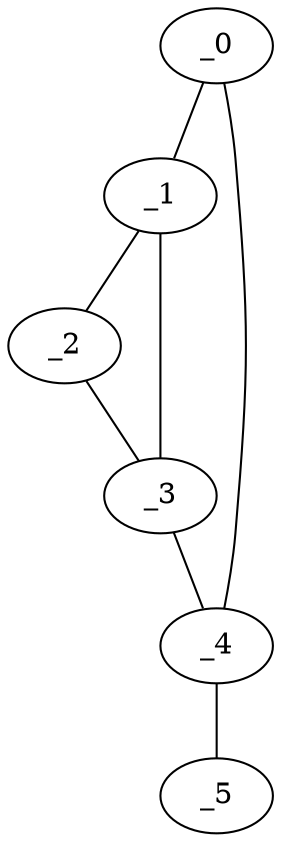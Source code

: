 graph MP1_0021 {
	_0	 [x="0.790298",
		y="1.73108"];
	_1	 [x="2.58642",
		y="3.0157"];
	_0 -- _1;
	_4	 [x="0.51",
		y=3];
	_0 -- _4;
	_2	 [x="3.01694",
		y="0.885594"];
	_1 -- _2;
	_3	 [x="0.359944",
		y="0.428945"];
	_1 -- _3;
	_2 -- _3;
	_3 -- _4;
	_5	 [x="2.43852",
		y="1.40641"];
	_4 -- _5;
}
